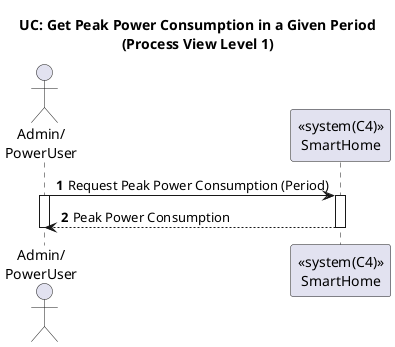 @startuml
'https://plantuml.com/sequence-diagram

title UC: Get Peak Power Consumption in a Given Period\n(Process View Level 1)
autonumber

actor "Admin/\nPowerUser" as A
participant "<<system(C4)>>\nSmartHome" as SH

A -> SH : Request Peak Power Consumption (Period)
activate A
activate SH
SH --> A : Peak Power Consumption
deactivate SH
deactivate A





@enduml